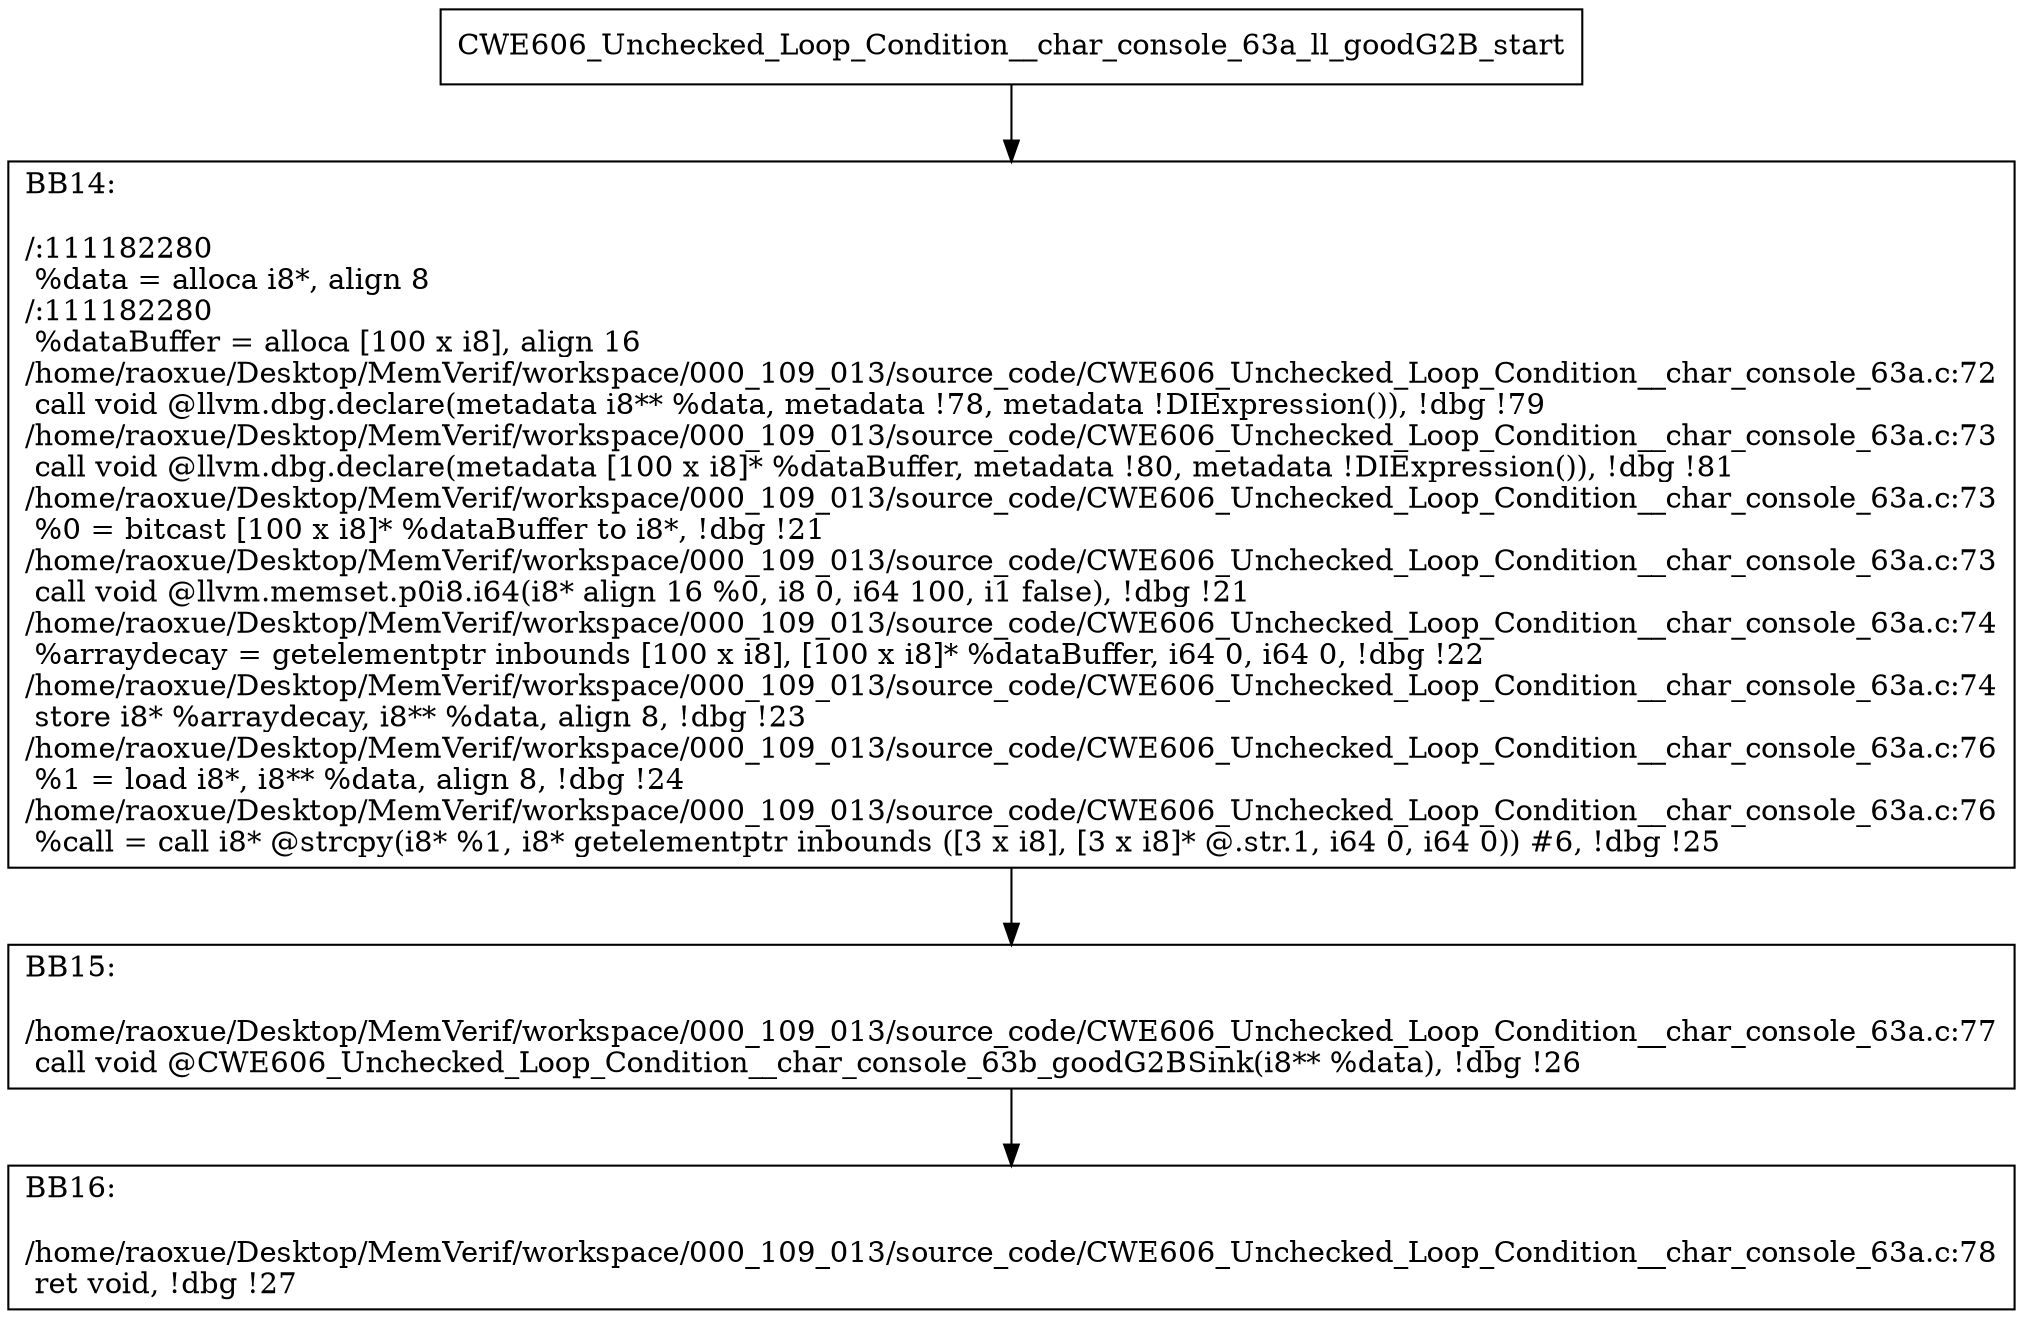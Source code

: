 digraph "CFG for'CWE606_Unchecked_Loop_Condition__char_console_63a_ll_goodG2B' function" {
	BBCWE606_Unchecked_Loop_Condition__char_console_63a_ll_goodG2B_start[shape=record,label="{CWE606_Unchecked_Loop_Condition__char_console_63a_ll_goodG2B_start}"];
	BBCWE606_Unchecked_Loop_Condition__char_console_63a_ll_goodG2B_start-> CWE606_Unchecked_Loop_Condition__char_console_63a_ll_goodG2BBB14;
	CWE606_Unchecked_Loop_Condition__char_console_63a_ll_goodG2BBB14 [shape=record, label="{BB14:\l\l/:111182280\l
  %data = alloca i8*, align 8\l
/:111182280\l
  %dataBuffer = alloca [100 x i8], align 16\l
/home/raoxue/Desktop/MemVerif/workspace/000_109_013/source_code/CWE606_Unchecked_Loop_Condition__char_console_63a.c:72\l
  call void @llvm.dbg.declare(metadata i8** %data, metadata !78, metadata !DIExpression()), !dbg !79\l
/home/raoxue/Desktop/MemVerif/workspace/000_109_013/source_code/CWE606_Unchecked_Loop_Condition__char_console_63a.c:73\l
  call void @llvm.dbg.declare(metadata [100 x i8]* %dataBuffer, metadata !80, metadata !DIExpression()), !dbg !81\l
/home/raoxue/Desktop/MemVerif/workspace/000_109_013/source_code/CWE606_Unchecked_Loop_Condition__char_console_63a.c:73\l
  %0 = bitcast [100 x i8]* %dataBuffer to i8*, !dbg !21\l
/home/raoxue/Desktop/MemVerif/workspace/000_109_013/source_code/CWE606_Unchecked_Loop_Condition__char_console_63a.c:73\l
  call void @llvm.memset.p0i8.i64(i8* align 16 %0, i8 0, i64 100, i1 false), !dbg !21\l
/home/raoxue/Desktop/MemVerif/workspace/000_109_013/source_code/CWE606_Unchecked_Loop_Condition__char_console_63a.c:74\l
  %arraydecay = getelementptr inbounds [100 x i8], [100 x i8]* %dataBuffer, i64 0, i64 0, !dbg !22\l
/home/raoxue/Desktop/MemVerif/workspace/000_109_013/source_code/CWE606_Unchecked_Loop_Condition__char_console_63a.c:74\l
  store i8* %arraydecay, i8** %data, align 8, !dbg !23\l
/home/raoxue/Desktop/MemVerif/workspace/000_109_013/source_code/CWE606_Unchecked_Loop_Condition__char_console_63a.c:76\l
  %1 = load i8*, i8** %data, align 8, !dbg !24\l
/home/raoxue/Desktop/MemVerif/workspace/000_109_013/source_code/CWE606_Unchecked_Loop_Condition__char_console_63a.c:76\l
  %call = call i8* @strcpy(i8* %1, i8* getelementptr inbounds ([3 x i8], [3 x i8]* @.str.1, i64 0, i64 0)) #6, !dbg !25\l
}"];
	CWE606_Unchecked_Loop_Condition__char_console_63a_ll_goodG2BBB14-> CWE606_Unchecked_Loop_Condition__char_console_63a_ll_goodG2BBB15;
	CWE606_Unchecked_Loop_Condition__char_console_63a_ll_goodG2BBB15 [shape=record, label="{BB15:\l\l/home/raoxue/Desktop/MemVerif/workspace/000_109_013/source_code/CWE606_Unchecked_Loop_Condition__char_console_63a.c:77\l
  call void @CWE606_Unchecked_Loop_Condition__char_console_63b_goodG2BSink(i8** %data), !dbg !26\l
}"];
	CWE606_Unchecked_Loop_Condition__char_console_63a_ll_goodG2BBB15-> CWE606_Unchecked_Loop_Condition__char_console_63a_ll_goodG2BBB16;
	CWE606_Unchecked_Loop_Condition__char_console_63a_ll_goodG2BBB16 [shape=record, label="{BB16:\l\l/home/raoxue/Desktop/MemVerif/workspace/000_109_013/source_code/CWE606_Unchecked_Loop_Condition__char_console_63a.c:78\l
  ret void, !dbg !27\l
}"];
}
